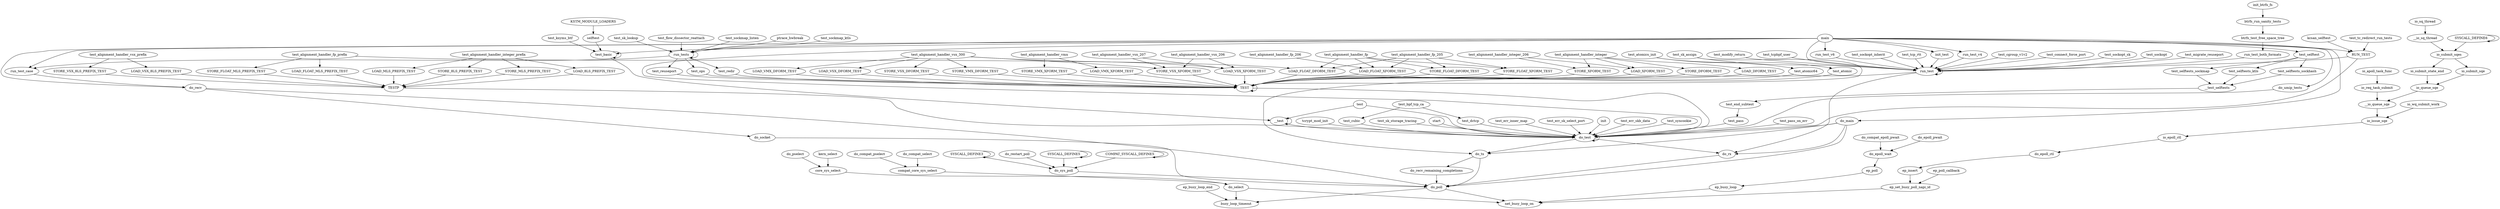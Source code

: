 digraph "busy_poll.dot" {
	 do_poll -> net_busy_loop_on
	 do_select -> net_busy_loop_on
	 ep_set_busy_poll_napi_id -> net_busy_loop_on
	 ep_busy_loop -> net_busy_loop_on
	 do_poll -> busy_loop_timeout
	 do_select -> busy_loop_timeout
	 ep_busy_loop_end -> busy_loop_timeout
	 ep_poll -> ep_busy_loop
	 do_epoll_wait -> ep_poll
	 do_compat_epoll_pwait -> do_epoll_wait
	 do_epoll_pwait -> do_epoll_wait
	 ep_insert -> ep_set_busy_poll_napi_id
	 ep_poll_callback -> ep_set_busy_poll_napi_id
	 do_epoll_ctl -> ep_insert
	 io_epoll_ctl -> do_epoll_ctl
	 io_issue_sqe -> io_epoll_ctl
	 __io_queue_sqe -> io_issue_sqe
	 io_wq_submit_work -> io_issue_sqe
	 io_queue_sqe -> __io_queue_sqe
	 io_req_task_submit -> __io_queue_sqe
	 io_apoll_task_func -> io_req_task_submit
	 io_submit_state_end -> io_queue_sqe
	 io_submit_sqe -> io_queue_sqe
	 io_submit_sqes -> io_submit_sqe
	 SYSCALL_DEFINE6 -> io_submit_sqes
	 __io_sq_thread -> io_submit_sqes
	 io_sq_thread -> __io_sq_thread
	 SYSCALL_DEFINE6 -> SYSCALL_DEFINE6
	 io_submit_sqes -> io_submit_state_end
	 compat_core_sys_select -> do_select
	 core_sys_select -> do_select
	 do_pselect -> core_sys_select
	 kern_select -> core_sys_select
	 do_compat_pselect -> compat_core_sys_select
	 do_compat_select -> compat_core_sys_select
	 do_socket -> do_poll
	 do_rx -> do_poll
	 do_tx -> do_poll
	 do_recv_remaining_completions -> do_poll
	 do_main -> do_poll
	 do_recv -> do_poll
	 do_sys_poll -> do_poll
	 SYSCALL_DEFINE5 -> do_sys_poll
	 COMPAT_SYSCALL_DEFINE5 -> do_sys_poll
	 SYSCALL_DEFINE3 -> do_sys_poll
	 do_restart_poll -> do_sys_poll
	 SYSCALL_DEFINE3 -> SYSCALL_DEFINE3
	 SYSCALL_DEFINE5 -> SYSCALL_DEFINE5
	 COMPAT_SYSCALL_DEFINE5 -> COMPAT_SYSCALL_DEFINE5
	 main -> do_main
	 do_tx -> do_recv_remaining_completions
	 run_test -> do_tx
	 do_test -> do_tx
	 do_main -> do_tx
	 TESTP -> do_test
	 main -> do_test
	 test_pass_on_err -> do_test
	 do_main -> do_test
	 do_test -> do_test
	 tcrypt_mod_init -> do_test
	 RUN_TEST -> do_test
	 do_umip_tests -> do_test
	 test -> do_test
	 test_sk_storage_tracing -> do_test
	 __test -> do_test
	 start -> do_test
	 test_cubic -> do_test
	 test_dctcp -> do_test
	 test_err_inner_map -> do_test
	 test_err_sk_select_port -> do_test
	 init -> do_test
	 test_err_skb_data -> do_test
	 test_syncookie -> do_test
	 TEST -> do_test
	 test_pass -> do_test
	 main -> RUN_TEST
	 test_tc_redirect_run_tests -> RUN_TEST
	 kcsan_selftest -> RUN_TEST
	 test_basic -> __test
	 test -> __test
	 __test -> __test
	 main -> test_basic
	 test_ksyms_btf -> test_basic
	 selftest -> test_basic
	 test_basic -> test_basic
	 KSTM_MODULE_LOADERS -> selftest
	 test_bpf_tcp_ca -> test_cubic
	 test_bpf_tcp_ca -> test_dctcp
	 test_end_subtest -> test_pass
	 __test_selftests -> test_end_subtest
	 test_selftests_ktls -> __test_selftests
	 test_selftests_sockhash -> __test_selftests
	 test_selftests_sockmap -> __test_selftests
	 test_selftest -> test_selftests_sockmap
	 main -> test_selftest
	 test_selftest -> test_selftests_sockhash
	 test_selftest -> test_selftests_ktls
	 LOAD_FLOAT_XFORM_TEST -> TEST
	 STORE_FLOAT_XFORM_TEST -> TEST
	 STORE_XFORM_TEST -> TEST
	 LOAD_XFORM_TEST -> TEST
	 LOAD_VMX_DFORM_TEST -> TEST
	 LOAD_DFORM_TEST -> TEST
	 test_atomic -> TEST
	 test_atomic64 -> TEST
	 LOAD_FLOAT_DFORM_TEST -> TEST
	 test_ops -> TEST
	 STORE_DFORM_TEST -> TEST
	 TEST -> TEST
	 LOAD_VSX_DFORM_TEST -> TEST
	 test_sk_assign -> TEST
	 LOAD_VMX_XFORM_TEST -> TEST
	 test_redir -> TEST
	 STORE_VSX_DFORM_TEST -> TEST
	 test_reuseport -> TEST
	 STORE_FLOAT_DFORM_TEST -> TEST
	 LOAD_VSX_XFORM_TEST -> TEST
	 STORE_VMX_DFORM_TEST -> TEST
	 STORE_VSX_XFORM_TEST -> TEST
	 STORE_VMX_XFORM_TEST -> TEST
	 test_atomics_init -> test_atomic
	 test_atomics_init -> test_atomic64
	 run_tests -> test_ops
	 test_sockmap_listen -> run_tests
	 ptrace_hwbreak -> run_tests
	 main -> run_tests
	 test_sockmap_ktls -> run_tests
	 run_tests -> run_tests
	 test_sk_lookup -> run_tests
	 test_flow_dissector_reattach -> run_tests
	 run_tests -> test_redir
	 run_tests -> test_reuseport
	 test_alignment_handler_vsx_300 -> LOAD_VSX_XFORM_TEST
	 test_alignment_handler_vsx_207 -> LOAD_VSX_XFORM_TEST
	 test_alignment_handler_vsx_206 -> LOAD_VSX_XFORM_TEST
	 test_alignment_handler_vsx_300 -> STORE_VSX_XFORM_TEST
	 test_alignment_handler_vsx_207 -> STORE_VSX_XFORM_TEST
	 test_alignment_handler_vsx_206 -> STORE_VSX_XFORM_TEST
	 test_alignment_handler_vsx_300 -> LOAD_VSX_DFORM_TEST
	 test_alignment_handler_vsx_300 -> STORE_VSX_DFORM_TEST
	 test_alignment_handler_vmx -> LOAD_VMX_XFORM_TEST
	 test_alignment_handler_vmx -> STORE_VMX_XFORM_TEST
	 test_alignment_handler_vsx_300 -> LOAD_VMX_DFORM_TEST
	 test_alignment_handler_vsx_300 -> STORE_VMX_DFORM_TEST
	 test_alignment_handler_integer_206 -> LOAD_XFORM_TEST
	 test_alignment_handler_integer -> LOAD_XFORM_TEST
	 test_alignment_handler_integer_206 -> STORE_XFORM_TEST
	 test_alignment_handler_integer -> STORE_XFORM_TEST
	 test_alignment_handler_integer -> LOAD_DFORM_TEST
	 test_alignment_handler_integer -> STORE_DFORM_TEST
	 test_alignment_handler_fp_prefix -> LOAD_FLOAT_DFORM_TEST
	 test_alignment_handler_fp_205 -> LOAD_FLOAT_DFORM_TEST
	 test_alignment_handler_fp -> LOAD_FLOAT_DFORM_TEST
	 test_alignment_handler_fp_205 -> STORE_FLOAT_DFORM_TEST
	 test_alignment_handler_fp -> STORE_FLOAT_DFORM_TEST
	 test_alignment_handler_fp_206 -> LOAD_FLOAT_XFORM_TEST
	 test_alignment_handler_fp_205 -> LOAD_FLOAT_XFORM_TEST
	 test_alignment_handler_fp -> LOAD_FLOAT_XFORM_TEST
	 test_alignment_handler_fp_205 -> STORE_FLOAT_XFORM_TEST
	 test_alignment_handler_fp -> STORE_FLOAT_XFORM_TEST
	 STORE_VSX_8LS_PREFIX_TEST -> TESTP
	 LOAD_VSX_8LS_PREFIX_TEST -> TESTP
	 LOAD_FLOAT_MLS_PREFIX_TEST -> TESTP
	 STORE_FLOAT_MLS_PREFIX_TEST -> TESTP
	 STORE_8LS_PREFIX_TEST -> TESTP
	 STORE_MLS_PREFIX_TEST -> TESTP
	 LOAD_8LS_PREFIX_TEST -> TESTP
	 LOAD_MLS_PREFIX_TEST -> TESTP
	 test_alignment_handler_integer_prefix -> LOAD_MLS_PREFIX_TEST
	 test_alignment_handler_integer_prefix -> STORE_MLS_PREFIX_TEST
	 test_alignment_handler_integer_prefix -> LOAD_8LS_PREFIX_TEST
	 test_alignment_handler_integer_prefix -> STORE_8LS_PREFIX_TEST
	 test_alignment_handler_fp_prefix -> LOAD_FLOAT_MLS_PREFIX_TEST
	 test_alignment_handler_fp_prefix -> STORE_FLOAT_MLS_PREFIX_TEST
	 test_alignment_handler_vsx_prefix -> LOAD_VSX_8LS_PREFIX_TEST
	 test_alignment_handler_vsx_prefix -> STORE_VSX_8LS_PREFIX_TEST
	 main -> do_umip_tests
	 RUN_TEST -> run_test
	 run_test_both_formats -> run_test
	 test_cgroup_v1v2 -> run_test
	 run_test_v6 -> run_test
	 test_connect_force_port -> run_test
	 test_sockopt_sk -> run_test
	 test_sockopt -> run_test
	 test_migrate_reuseport -> run_test
	 main -> run_test
	 test_modify_return -> run_test
	 run_test -> run_test
	 test_tcpbpf_user -> run_test
	 test_sk_assign -> run_test
	 init_test -> run_test
	 run_test_v4 -> run_test
	 test_sockopt_inherit -> run_test
	 test_tcp_rtt -> run_test
	 btrfs_test_free_space_tree -> run_test_both_formats
	 btrfs_run_sanity_tests -> btrfs_test_free_space_tree
	 init_btrfs_fs -> btrfs_run_sanity_tests
	 main -> run_test_v4
	 main -> run_test_v6
	 main -> init_test
	 run_test -> do_rx
	 do_test -> do_rx
	 do_main -> do_rx
	 do_recv -> do_socket
	 run_test_case -> do_recv
	 main -> do_recv
	 main -> run_test_case
	 run_tests -> run_test_case
}
